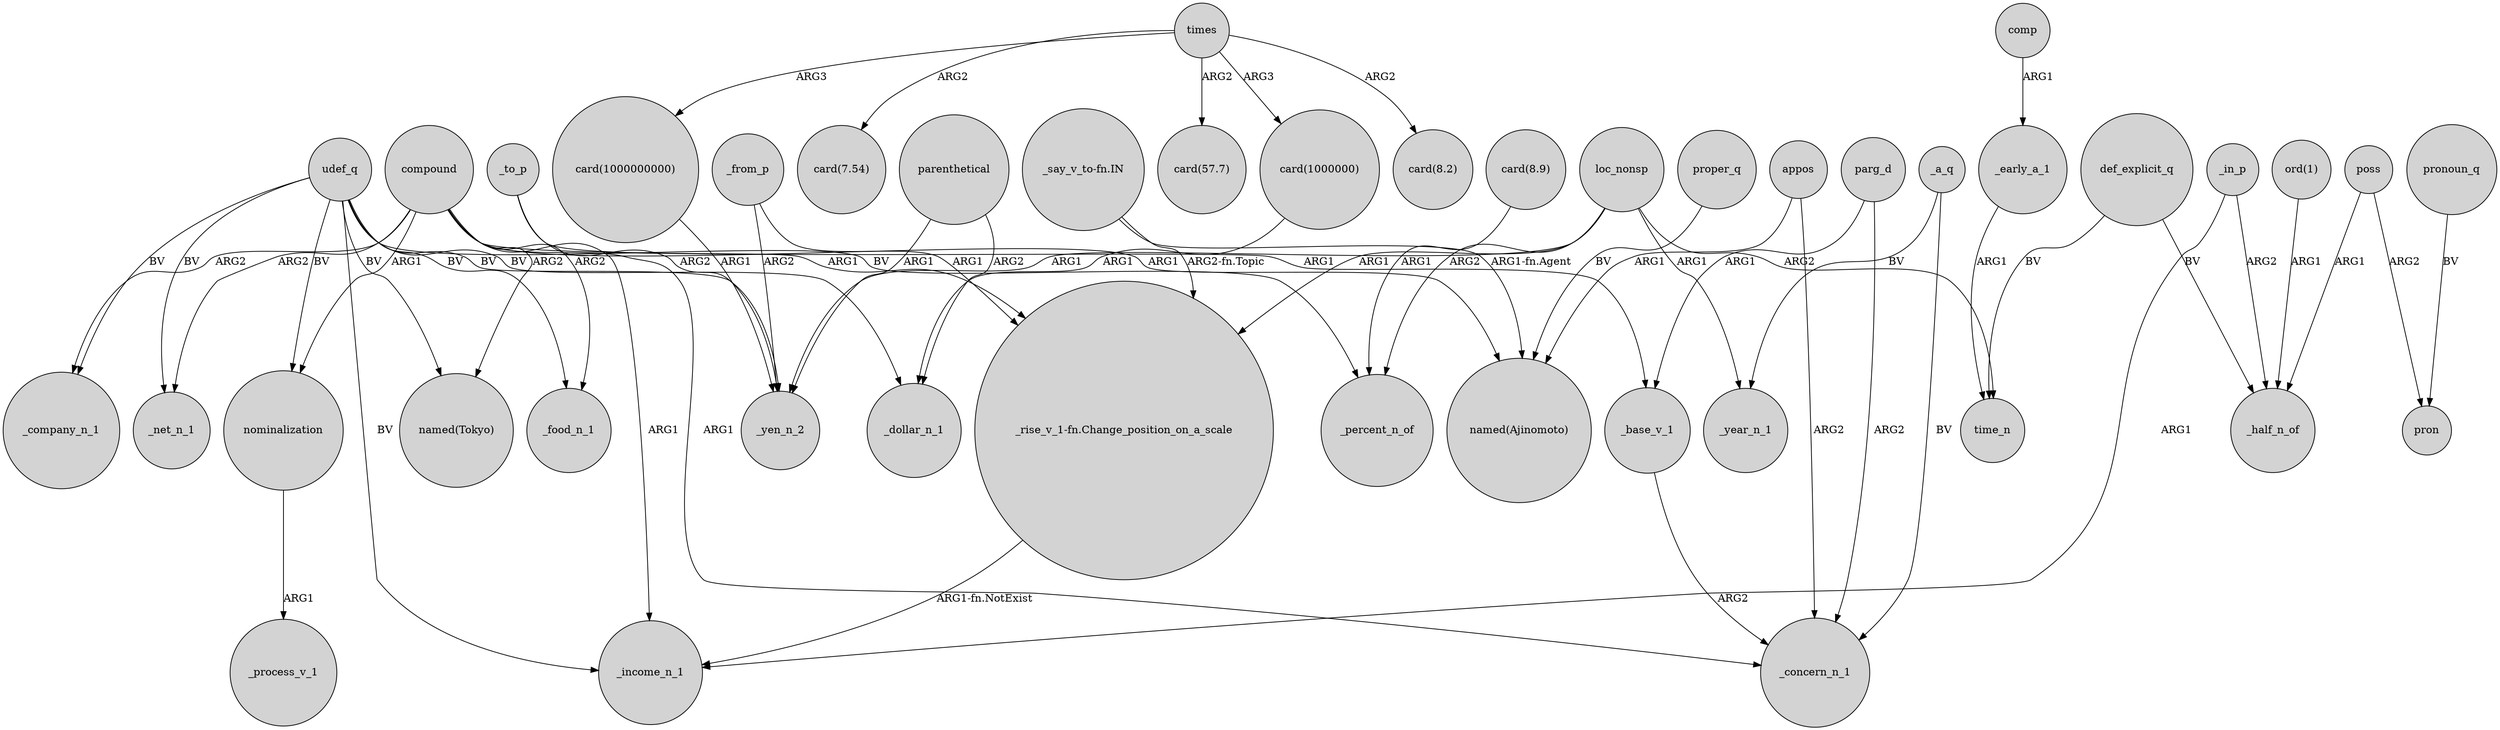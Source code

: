 digraph {
	node [shape=circle style=filled]
	_base_v_1 -> _concern_n_1 [label=ARG2]
	compound -> "named(Tokyo)" [label=ARG2]
	_a_q -> _concern_n_1 [label=BV]
	"card(1000000)" -> _dollar_n_1 [label=ARG1]
	compound -> _food_n_1 [label=ARG2]
	udef_q -> _yen_n_2 [label=BV]
	"card(1000000000)" -> _yen_n_2 [label=ARG1]
	"card(8.9)" -> _percent_n_of [label=ARG1]
	compound -> _income_n_1 [label=ARG1]
	poss -> pron [label=ARG2]
	"_rise_v_1-fn.Change_position_on_a_scale" -> _income_n_1 [label="ARG1-fn.NotExist"]
	times -> "card(8.2)" [label=ARG2]
	def_explicit_q -> _half_n_of [label=BV]
	def_explicit_q -> time_n [label=BV]
	nominalization -> _process_v_1 [label=ARG1]
	loc_nonsp -> _year_n_1 [label=ARG1]
	compound -> _company_n_1 [label=ARG2]
	parenthetical -> _dollar_n_1 [label=ARG2]
	times -> "card(7.54)" [label=ARG2]
	proper_q -> "named(Ajinomoto)" [label=BV]
	compound -> "named(Ajinomoto)" [label=ARG1]
	appos -> "named(Ajinomoto)" [label=ARG1]
	parg_d -> _concern_n_1 [label=ARG2]
	udef_q -> _food_n_1 [label=BV]
	loc_nonsp -> time_n [label=ARG2]
	comp -> _early_a_1 [label=ARG1]
	"_say_v_to-fn.IN" -> "named(Ajinomoto)" [label="ARG1-fn.Agent"]
	times -> "card(1000000000)" [label=ARG3]
	appos -> _concern_n_1 [label=ARG2]
	times -> "card(57.7)" [label=ARG2]
	pronoun_q -> pron [label=BV]
	"ord(1)" -> _half_n_of [label=ARG1]
	compound -> _base_v_1 [label=ARG1]
	_in_p -> _income_n_1 [label=ARG1]
	compound -> _net_n_1 [label=ARG2]
	times -> "card(1000000)" [label=ARG3]
	loc_nonsp -> _percent_n_of [label=ARG2]
	udef_q -> "named(Tokyo)" [label=BV]
	loc_nonsp -> "_rise_v_1-fn.Change_position_on_a_scale" [label=ARG1]
	loc_nonsp -> _yen_n_2 [label=ARG1]
	udef_q -> nominalization [label=BV]
	_early_a_1 -> time_n [label=ARG1]
	udef_q -> _net_n_1 [label=BV]
	_in_p -> _half_n_of [label=ARG2]
	_to_p -> _yen_n_2 [label=ARG2]
	_from_p -> "_rise_v_1-fn.Change_position_on_a_scale" [label=ARG1]
	parg_d -> _base_v_1 [label=ARG1]
	"_say_v_to-fn.IN" -> "_rise_v_1-fn.Change_position_on_a_scale" [label="ARG2-fn.Topic"]
	parenthetical -> _yen_n_2 [label=ARG1]
	poss -> _half_n_of [label=ARG1]
	_a_q -> _year_n_1 [label=BV]
	udef_q -> _percent_n_of [label=BV]
	_from_p -> _yen_n_2 [label=ARG2]
	_to_p -> "_rise_v_1-fn.Change_position_on_a_scale" [label=ARG1]
	compound -> nominalization [label=ARG1]
	compound -> _concern_n_1 [label=ARG1]
	udef_q -> _company_n_1 [label=BV]
	udef_q -> _dollar_n_1 [label=BV]
	udef_q -> _income_n_1 [label=BV]
}
